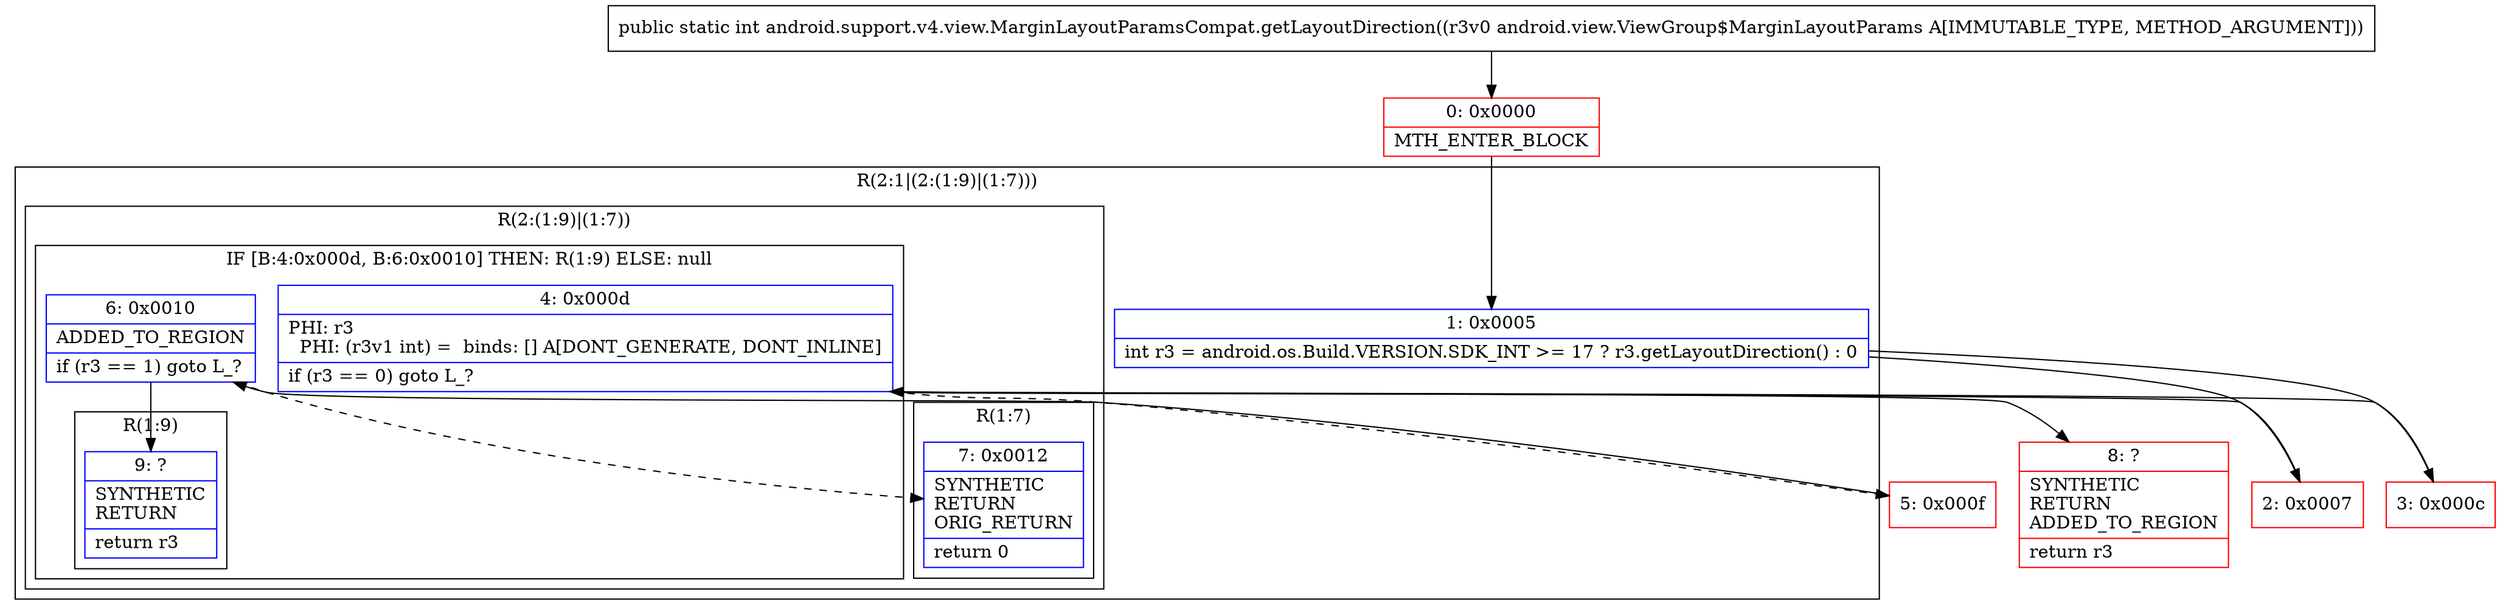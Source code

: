 digraph "CFG forandroid.support.v4.view.MarginLayoutParamsCompat.getLayoutDirection(Landroid\/view\/ViewGroup$MarginLayoutParams;)I" {
subgraph cluster_Region_1495086792 {
label = "R(2:1|(2:(1:9)|(1:7)))";
node [shape=record,color=blue];
Node_1 [shape=record,label="{1\:\ 0x0005|int r3 = android.os.Build.VERSION.SDK_INT \>= 17 ? r3.getLayoutDirection() : 0\l}"];
subgraph cluster_Region_833804046 {
label = "R(2:(1:9)|(1:7))";
node [shape=record,color=blue];
subgraph cluster_IfRegion_779793206 {
label = "IF [B:4:0x000d, B:6:0x0010] THEN: R(1:9) ELSE: null";
node [shape=record,color=blue];
Node_4 [shape=record,label="{4\:\ 0x000d|PHI: r3 \l  PHI: (r3v1 int) =  binds: [] A[DONT_GENERATE, DONT_INLINE]\l|if (r3 == 0) goto L_?\l}"];
Node_6 [shape=record,label="{6\:\ 0x0010|ADDED_TO_REGION\l|if (r3 == 1) goto L_?\l}"];
subgraph cluster_Region_1315185039 {
label = "R(1:9)";
node [shape=record,color=blue];
Node_9 [shape=record,label="{9\:\ ?|SYNTHETIC\lRETURN\l|return r3\l}"];
}
}
subgraph cluster_Region_1651904811 {
label = "R(1:7)";
node [shape=record,color=blue];
Node_7 [shape=record,label="{7\:\ 0x0012|SYNTHETIC\lRETURN\lORIG_RETURN\l|return 0\l}"];
}
}
}
Node_0 [shape=record,color=red,label="{0\:\ 0x0000|MTH_ENTER_BLOCK\l}"];
Node_2 [shape=record,color=red,label="{2\:\ 0x0007}"];
Node_3 [shape=record,color=red,label="{3\:\ 0x000c}"];
Node_5 [shape=record,color=red,label="{5\:\ 0x000f}"];
Node_8 [shape=record,color=red,label="{8\:\ ?|SYNTHETIC\lRETURN\lADDED_TO_REGION\l|return r3\l}"];
MethodNode[shape=record,label="{public static int android.support.v4.view.MarginLayoutParamsCompat.getLayoutDirection((r3v0 android.view.ViewGroup$MarginLayoutParams A[IMMUTABLE_TYPE, METHOD_ARGUMENT])) }"];
MethodNode -> Node_0;
Node_1 -> Node_2;
Node_1 -> Node_3;
Node_4 -> Node_5[style=dashed];
Node_4 -> Node_8;
Node_6 -> Node_7[style=dashed];
Node_6 -> Node_9;
Node_0 -> Node_1;
Node_2 -> Node_4;
Node_3 -> Node_4;
Node_5 -> Node_6;
}

